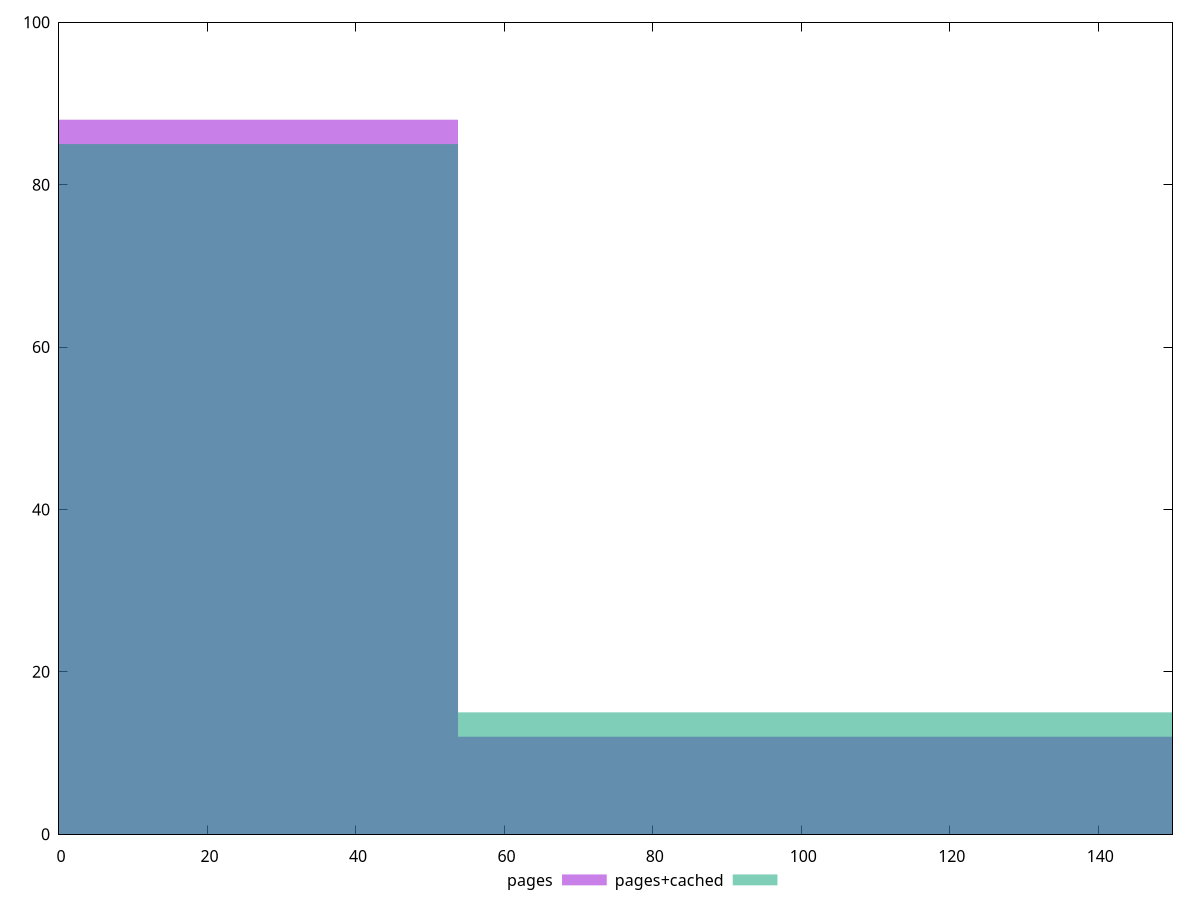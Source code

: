 reset

$pages <<EOF
107.50394276843366 12
0 88
EOF

$pagesCached <<EOF
107.50394276843366 15
0 85
EOF

set key outside below
set boxwidth 107.50394276843366
set xrange [0:150]
set yrange [0:100]
set trange [0:100]
set style fill transparent solid 0.5 noborder
set terminal svg size 640, 500 enhanced background rgb 'white'
set output "report_00017_2021-02-10T15-08-03.406Z/unminified-css/comparison/histogram/0_vs_1.svg"

plot $pages title "pages" with boxes, \
     $pagesCached title "pages+cached" with boxes

reset
